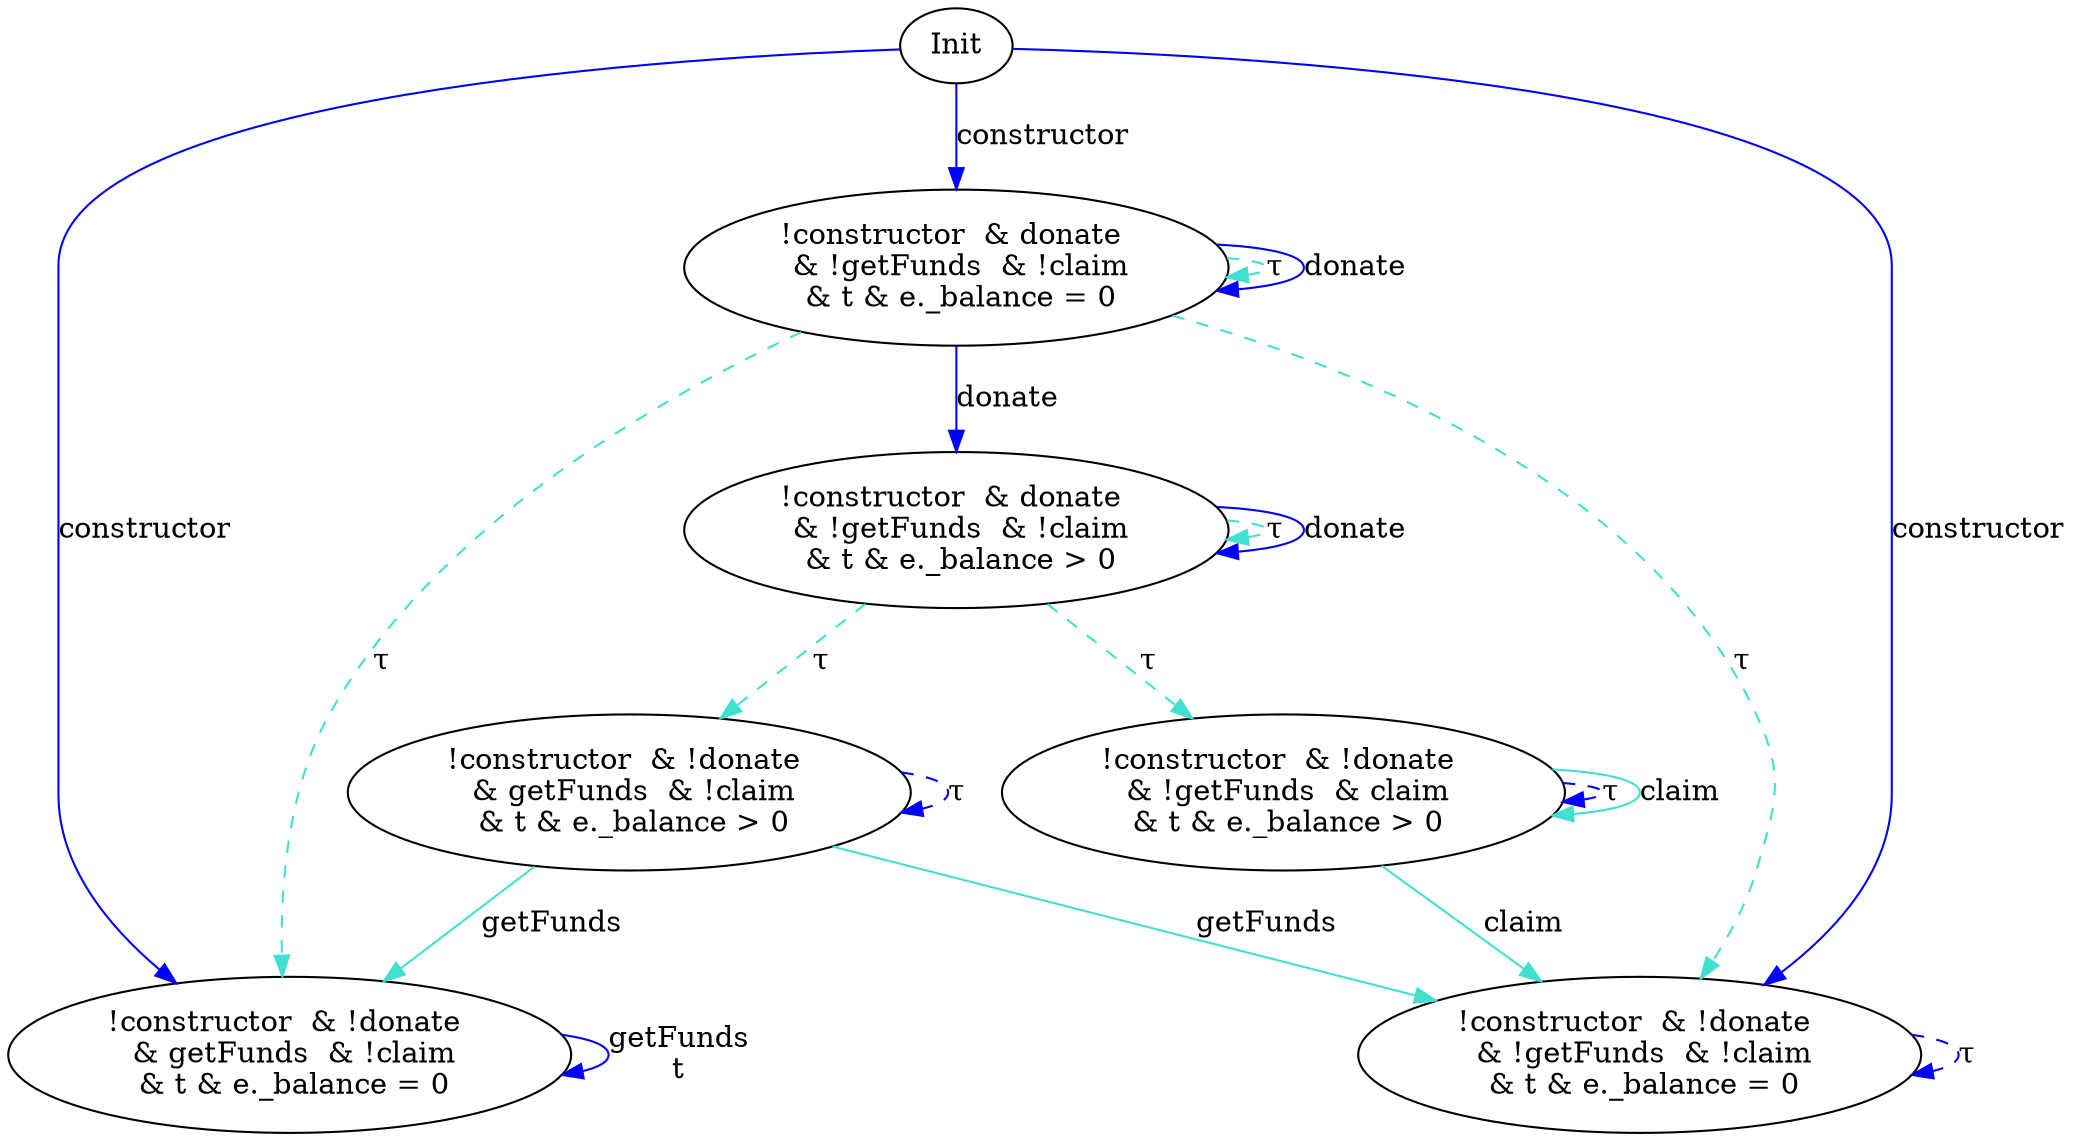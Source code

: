 digraph {
S00 [label="Init"]
S17 [label="!constructor  & !donate \n & !getFunds  & claim\n & t & e._balance > 0"]
S18 [label="!constructor  & !donate \n & getFunds  & !claim\n & t & e._balance > 0"]
S20 [label="!constructor  & donate \n & !getFunds  & !claim\n & t & e._balance > 0"]
S50 [label="!constructor  & !donate \n & getFunds  & !claim\n & t & e._balance = 0"]
S52 [label="!constructor  & donate \n & !getFunds  & !claim\n & t & e._balance = 0"]
S59 [label="!constructor  & !donate \n & !getFunds  & !claim\n & t & e._balance = 0"]

S59->S59 [label="τ", style="dashed", color="blue"]
S17->S17 [label="τ", style="dashed", color="blue"]
S18->S18 [label="τ", style="dashed", color="blue"]
S17->S17 [label="claim", style="", color="turquoise"]
S50->S50 [label="getFunds\nt", style="", color="blue"]
S00->S52 [label="constructor", style="", color="blue"]
S18->S50 [label="getFunds", style="", color="turquoise"]
S52->S52 [label="τ", style="dashed", color="turquoise"]
S00->S59 [label="constructor", style="", color="blue"]
S17->S59 [label="claim", style="", color="turquoise"]
S52->S59 [label="τ", style="dashed", color="turquoise"]
S00->S50 [label="constructor", style="", color="blue"]
S52->S50 [label="τ", style="dashed", color="turquoise"]
S20->S20 [label="τ", style="dashed", color="turquoise"]
S20->S18 [label="τ", style="dashed", color="turquoise"]
S52->S20 [label="donate", style="", color="blue"]
S52->S52 [label="donate", style="", color="blue"]
S18->S59 [label="getFunds", style="", color="turquoise"]
S20->S20 [label="donate", style="", color="blue"]
S20->S17 [label="τ", style="dashed", color="turquoise"]
}